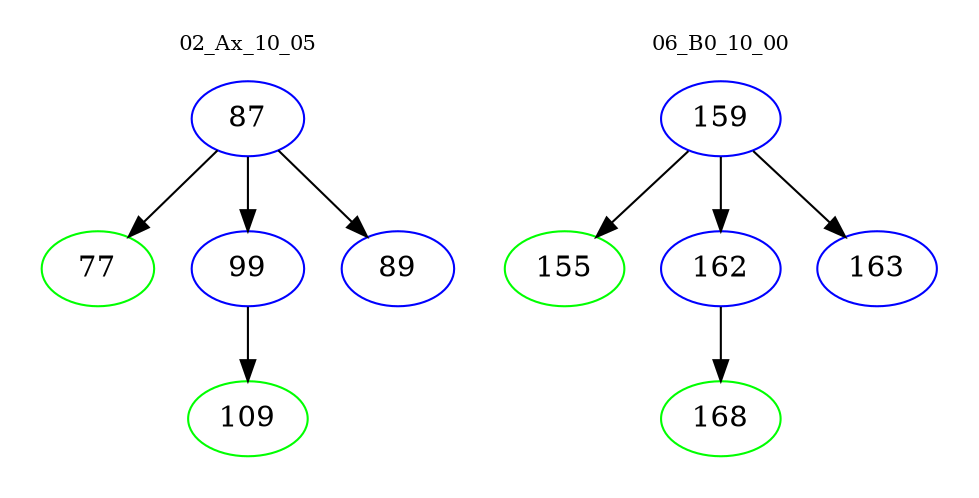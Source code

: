 digraph{
subgraph cluster_0 {
color = white
label = "02_Ax_10_05";
fontsize=10;
T0_87 [label="87", color="blue"]
T0_87 -> T0_77 [color="black"]
T0_77 [label="77", color="green"]
T0_87 -> T0_99 [color="black"]
T0_99 [label="99", color="blue"]
T0_99 -> T0_109 [color="black"]
T0_109 [label="109", color="green"]
T0_87 -> T0_89 [color="black"]
T0_89 [label="89", color="blue"]
}
subgraph cluster_1 {
color = white
label = "06_B0_10_00";
fontsize=10;
T1_159 [label="159", color="blue"]
T1_159 -> T1_155 [color="black"]
T1_155 [label="155", color="green"]
T1_159 -> T1_162 [color="black"]
T1_162 [label="162", color="blue"]
T1_162 -> T1_168 [color="black"]
T1_168 [label="168", color="green"]
T1_159 -> T1_163 [color="black"]
T1_163 [label="163", color="blue"]
}
}
